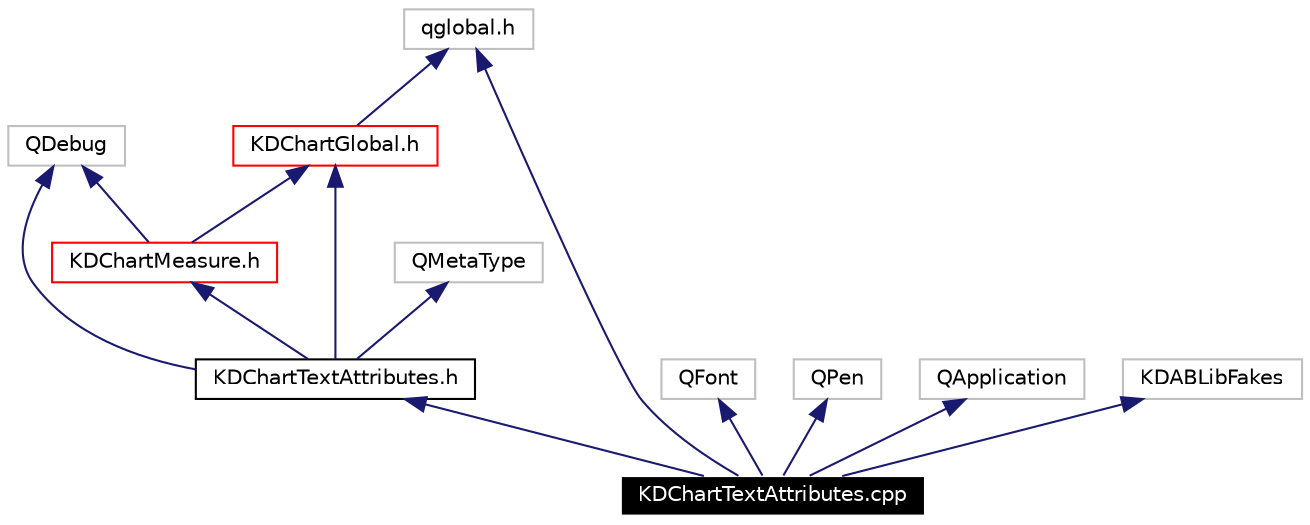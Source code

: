 digraph G
{
  edge [fontname="Helvetica",fontsize=10,labelfontname="Helvetica",labelfontsize=10];
  node [fontname="Helvetica",fontsize=10,shape=record];
  Node3012 [label="KDChartTextAttributes.cpp",height=0.2,width=0.4,color="white", fillcolor="black", style="filled" fontcolor="white"];
  Node3013 -> Node3012 [dir=back,color="midnightblue",fontsize=10,style="solid",fontname="Helvetica"];
  Node3013 [label="KDChartTextAttributes.h",height=0.2,width=0.4,color="black",URL="$_k_d_chart_text_attributes_8h.html"];
  Node3014 -> Node3013 [dir=back,color="midnightblue",fontsize=10,style="solid",fontname="Helvetica"];
  Node3014 [label="QDebug",height=0.2,width=0.4,color="grey75"];
  Node3015 -> Node3013 [dir=back,color="midnightblue",fontsize=10,style="solid",fontname="Helvetica"];
  Node3015 [label="QMetaType",height=0.2,width=0.4,color="grey75"];
  Node3016 -> Node3013 [dir=back,color="midnightblue",fontsize=10,style="solid",fontname="Helvetica"];
  Node3016 [label="KDChartGlobal.h",height=0.2,width=0.4,color="red",URL="$_k_d_chart_global_8h.html"];
  Node3017 -> Node3016 [dir=back,color="midnightblue",fontsize=10,style="solid",fontname="Helvetica"];
  Node3017 [label="qglobal.h",height=0.2,width=0.4,color="grey75"];
  Node3022 -> Node3013 [dir=back,color="midnightblue",fontsize=10,style="solid",fontname="Helvetica"];
  Node3022 [label="KDChartMeasure.h",height=0.2,width=0.4,color="red",URL="$_k_d_chart_measure_8h.html"];
  Node3014 -> Node3022 [dir=back,color="midnightblue",fontsize=10,style="solid",fontname="Helvetica"];
  Node3016 -> Node3022 [dir=back,color="midnightblue",fontsize=10,style="solid",fontname="Helvetica"];
  Node3028 -> Node3012 [dir=back,color="midnightblue",fontsize=10,style="solid",fontname="Helvetica"];
  Node3028 [label="QFont",height=0.2,width=0.4,color="grey75"];
  Node3029 -> Node3012 [dir=back,color="midnightblue",fontsize=10,style="solid",fontname="Helvetica"];
  Node3029 [label="QPen",height=0.2,width=0.4,color="grey75"];
  Node3017 -> Node3012 [dir=back,color="midnightblue",fontsize=10,style="solid",fontname="Helvetica"];
  Node3030 -> Node3012 [dir=back,color="midnightblue",fontsize=10,style="solid",fontname="Helvetica"];
  Node3030 [label="QApplication",height=0.2,width=0.4,color="grey75"];
  Node3031 -> Node3012 [dir=back,color="midnightblue",fontsize=10,style="solid",fontname="Helvetica"];
  Node3031 [label="KDABLibFakes",height=0.2,width=0.4,color="grey75"];
}
